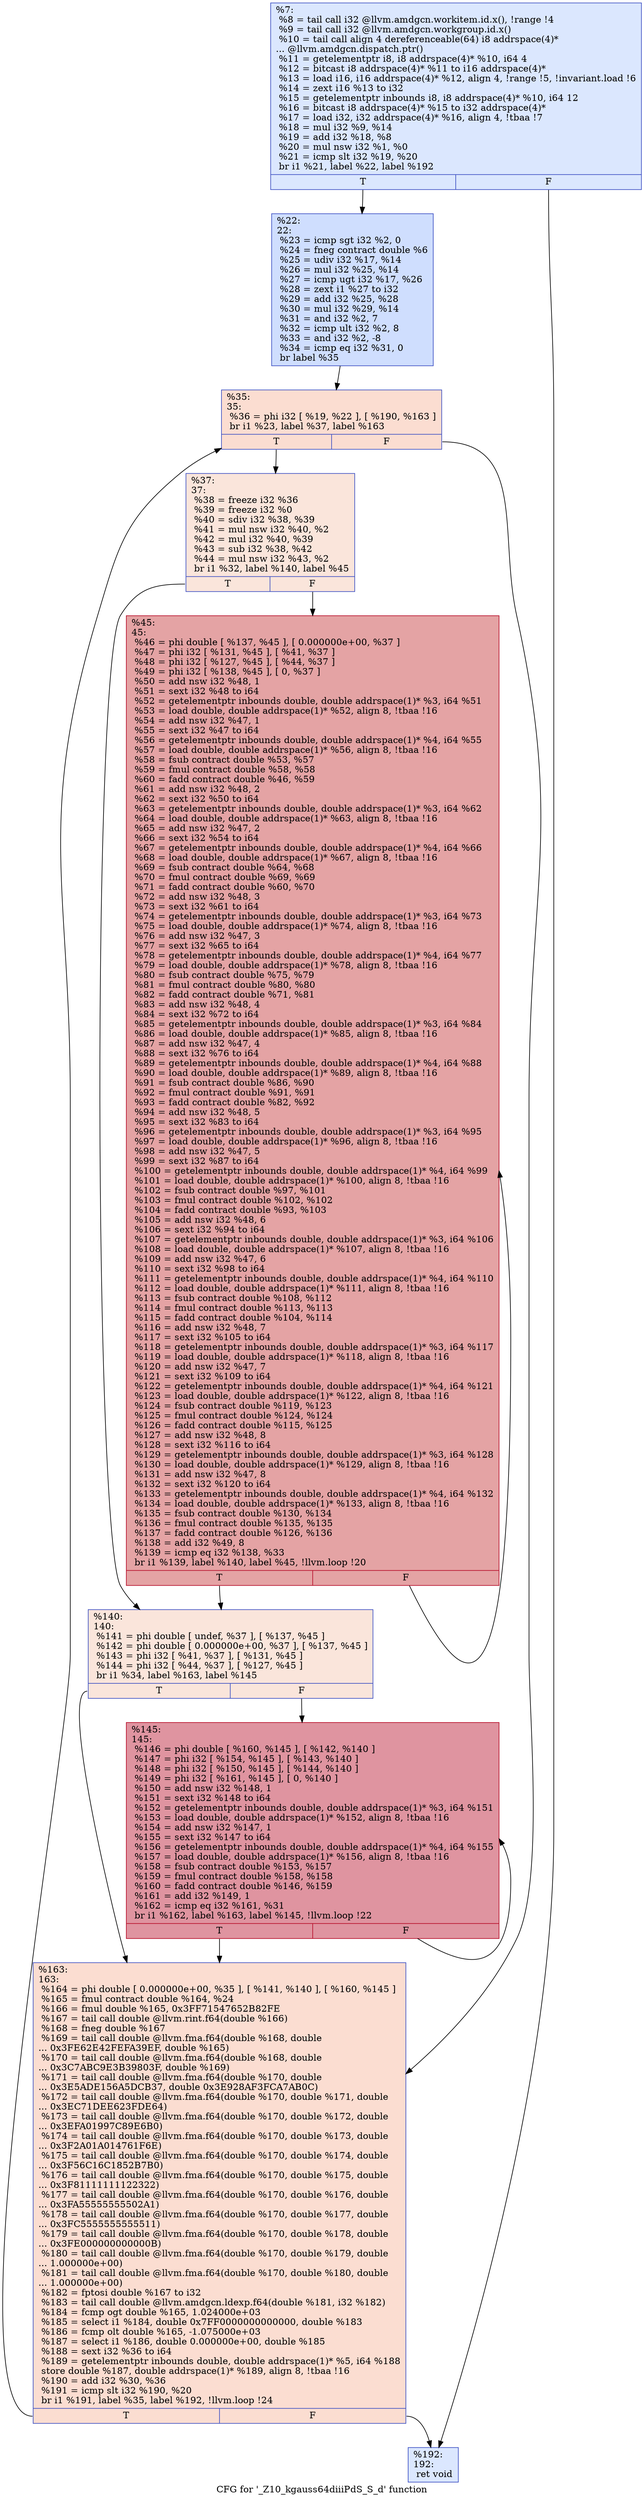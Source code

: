 digraph "CFG for '_Z10_kgauss64diiiPdS_S_d' function" {
	label="CFG for '_Z10_kgauss64diiiPdS_S_d' function";

	Node0x5e1d6a0 [shape=record,color="#3d50c3ff", style=filled, fillcolor="#aec9fc70",label="{%7:\l  %8 = tail call i32 @llvm.amdgcn.workitem.id.x(), !range !4\l  %9 = tail call i32 @llvm.amdgcn.workgroup.id.x()\l  %10 = tail call align 4 dereferenceable(64) i8 addrspace(4)*\l... @llvm.amdgcn.dispatch.ptr()\l  %11 = getelementptr i8, i8 addrspace(4)* %10, i64 4\l  %12 = bitcast i8 addrspace(4)* %11 to i16 addrspace(4)*\l  %13 = load i16, i16 addrspace(4)* %12, align 4, !range !5, !invariant.load !6\l  %14 = zext i16 %13 to i32\l  %15 = getelementptr inbounds i8, i8 addrspace(4)* %10, i64 12\l  %16 = bitcast i8 addrspace(4)* %15 to i32 addrspace(4)*\l  %17 = load i32, i32 addrspace(4)* %16, align 4, !tbaa !7\l  %18 = mul i32 %9, %14\l  %19 = add i32 %18, %8\l  %20 = mul nsw i32 %1, %0\l  %21 = icmp slt i32 %19, %20\l  br i1 %21, label %22, label %192\l|{<s0>T|<s1>F}}"];
	Node0x5e1d6a0:s0 -> Node0x5e1f970;
	Node0x5e1d6a0:s1 -> Node0x5e1fa00;
	Node0x5e1f970 [shape=record,color="#3d50c3ff", style=filled, fillcolor="#93b5fe70",label="{%22:\l22:                                               \l  %23 = icmp sgt i32 %2, 0\l  %24 = fneg contract double %6\l  %25 = udiv i32 %17, %14\l  %26 = mul i32 %25, %14\l  %27 = icmp ugt i32 %17, %26\l  %28 = zext i1 %27 to i32\l  %29 = add i32 %25, %28\l  %30 = mul i32 %29, %14\l  %31 = and i32 %2, 7\l  %32 = icmp ult i32 %2, 8\l  %33 = and i32 %2, -8\l  %34 = icmp eq i32 %31, 0\l  br label %35\l}"];
	Node0x5e1f970 -> Node0x5e1f570;
	Node0x5e1f570 [shape=record,color="#3d50c3ff", style=filled, fillcolor="#f7b39670",label="{%35:\l35:                                               \l  %36 = phi i32 [ %19, %22 ], [ %190, %163 ]\l  br i1 %23, label %37, label %163\l|{<s0>T|<s1>F}}"];
	Node0x5e1f570:s0 -> Node0x5e20580;
	Node0x5e1f570:s1 -> Node0x5e20440;
	Node0x5e20580 [shape=record,color="#3d50c3ff", style=filled, fillcolor="#f4c5ad70",label="{%37:\l37:                                               \l  %38 = freeze i32 %36\l  %39 = freeze i32 %0\l  %40 = sdiv i32 %38, %39\l  %41 = mul nsw i32 %40, %2\l  %42 = mul i32 %40, %39\l  %43 = sub i32 %38, %42\l  %44 = mul nsw i32 %43, %2\l  br i1 %32, label %140, label %45\l|{<s0>T|<s1>F}}"];
	Node0x5e20580:s0 -> Node0x5e20a70;
	Node0x5e20580:s1 -> Node0x5e20ac0;
	Node0x5e20ac0 [shape=record,color="#b70d28ff", style=filled, fillcolor="#c32e3170",label="{%45:\l45:                                               \l  %46 = phi double [ %137, %45 ], [ 0.000000e+00, %37 ]\l  %47 = phi i32 [ %131, %45 ], [ %41, %37 ]\l  %48 = phi i32 [ %127, %45 ], [ %44, %37 ]\l  %49 = phi i32 [ %138, %45 ], [ 0, %37 ]\l  %50 = add nsw i32 %48, 1\l  %51 = sext i32 %48 to i64\l  %52 = getelementptr inbounds double, double addrspace(1)* %3, i64 %51\l  %53 = load double, double addrspace(1)* %52, align 8, !tbaa !16\l  %54 = add nsw i32 %47, 1\l  %55 = sext i32 %47 to i64\l  %56 = getelementptr inbounds double, double addrspace(1)* %4, i64 %55\l  %57 = load double, double addrspace(1)* %56, align 8, !tbaa !16\l  %58 = fsub contract double %53, %57\l  %59 = fmul contract double %58, %58\l  %60 = fadd contract double %46, %59\l  %61 = add nsw i32 %48, 2\l  %62 = sext i32 %50 to i64\l  %63 = getelementptr inbounds double, double addrspace(1)* %3, i64 %62\l  %64 = load double, double addrspace(1)* %63, align 8, !tbaa !16\l  %65 = add nsw i32 %47, 2\l  %66 = sext i32 %54 to i64\l  %67 = getelementptr inbounds double, double addrspace(1)* %4, i64 %66\l  %68 = load double, double addrspace(1)* %67, align 8, !tbaa !16\l  %69 = fsub contract double %64, %68\l  %70 = fmul contract double %69, %69\l  %71 = fadd contract double %60, %70\l  %72 = add nsw i32 %48, 3\l  %73 = sext i32 %61 to i64\l  %74 = getelementptr inbounds double, double addrspace(1)* %3, i64 %73\l  %75 = load double, double addrspace(1)* %74, align 8, !tbaa !16\l  %76 = add nsw i32 %47, 3\l  %77 = sext i32 %65 to i64\l  %78 = getelementptr inbounds double, double addrspace(1)* %4, i64 %77\l  %79 = load double, double addrspace(1)* %78, align 8, !tbaa !16\l  %80 = fsub contract double %75, %79\l  %81 = fmul contract double %80, %80\l  %82 = fadd contract double %71, %81\l  %83 = add nsw i32 %48, 4\l  %84 = sext i32 %72 to i64\l  %85 = getelementptr inbounds double, double addrspace(1)* %3, i64 %84\l  %86 = load double, double addrspace(1)* %85, align 8, !tbaa !16\l  %87 = add nsw i32 %47, 4\l  %88 = sext i32 %76 to i64\l  %89 = getelementptr inbounds double, double addrspace(1)* %4, i64 %88\l  %90 = load double, double addrspace(1)* %89, align 8, !tbaa !16\l  %91 = fsub contract double %86, %90\l  %92 = fmul contract double %91, %91\l  %93 = fadd contract double %82, %92\l  %94 = add nsw i32 %48, 5\l  %95 = sext i32 %83 to i64\l  %96 = getelementptr inbounds double, double addrspace(1)* %3, i64 %95\l  %97 = load double, double addrspace(1)* %96, align 8, !tbaa !16\l  %98 = add nsw i32 %47, 5\l  %99 = sext i32 %87 to i64\l  %100 = getelementptr inbounds double, double addrspace(1)* %4, i64 %99\l  %101 = load double, double addrspace(1)* %100, align 8, !tbaa !16\l  %102 = fsub contract double %97, %101\l  %103 = fmul contract double %102, %102\l  %104 = fadd contract double %93, %103\l  %105 = add nsw i32 %48, 6\l  %106 = sext i32 %94 to i64\l  %107 = getelementptr inbounds double, double addrspace(1)* %3, i64 %106\l  %108 = load double, double addrspace(1)* %107, align 8, !tbaa !16\l  %109 = add nsw i32 %47, 6\l  %110 = sext i32 %98 to i64\l  %111 = getelementptr inbounds double, double addrspace(1)* %4, i64 %110\l  %112 = load double, double addrspace(1)* %111, align 8, !tbaa !16\l  %113 = fsub contract double %108, %112\l  %114 = fmul contract double %113, %113\l  %115 = fadd contract double %104, %114\l  %116 = add nsw i32 %48, 7\l  %117 = sext i32 %105 to i64\l  %118 = getelementptr inbounds double, double addrspace(1)* %3, i64 %117\l  %119 = load double, double addrspace(1)* %118, align 8, !tbaa !16\l  %120 = add nsw i32 %47, 7\l  %121 = sext i32 %109 to i64\l  %122 = getelementptr inbounds double, double addrspace(1)* %4, i64 %121\l  %123 = load double, double addrspace(1)* %122, align 8, !tbaa !16\l  %124 = fsub contract double %119, %123\l  %125 = fmul contract double %124, %124\l  %126 = fadd contract double %115, %125\l  %127 = add nsw i32 %48, 8\l  %128 = sext i32 %116 to i64\l  %129 = getelementptr inbounds double, double addrspace(1)* %3, i64 %128\l  %130 = load double, double addrspace(1)* %129, align 8, !tbaa !16\l  %131 = add nsw i32 %47, 8\l  %132 = sext i32 %120 to i64\l  %133 = getelementptr inbounds double, double addrspace(1)* %4, i64 %132\l  %134 = load double, double addrspace(1)* %133, align 8, !tbaa !16\l  %135 = fsub contract double %130, %134\l  %136 = fmul contract double %135, %135\l  %137 = fadd contract double %126, %136\l  %138 = add i32 %49, 8\l  %139 = icmp eq i32 %138, %33\l  br i1 %139, label %140, label %45, !llvm.loop !20\l|{<s0>T|<s1>F}}"];
	Node0x5e20ac0:s0 -> Node0x5e20a70;
	Node0x5e20ac0:s1 -> Node0x5e20ac0;
	Node0x5e20a70 [shape=record,color="#3d50c3ff", style=filled, fillcolor="#f4c5ad70",label="{%140:\l140:                                              \l  %141 = phi double [ undef, %37 ], [ %137, %45 ]\l  %142 = phi double [ 0.000000e+00, %37 ], [ %137, %45 ]\l  %143 = phi i32 [ %41, %37 ], [ %131, %45 ]\l  %144 = phi i32 [ %44, %37 ], [ %127, %45 ]\l  br i1 %34, label %163, label %145\l|{<s0>T|<s1>F}}"];
	Node0x5e20a70:s0 -> Node0x5e20440;
	Node0x5e20a70:s1 -> Node0x5e260a0;
	Node0x5e260a0 [shape=record,color="#b70d28ff", style=filled, fillcolor="#b70d2870",label="{%145:\l145:                                              \l  %146 = phi double [ %160, %145 ], [ %142, %140 ]\l  %147 = phi i32 [ %154, %145 ], [ %143, %140 ]\l  %148 = phi i32 [ %150, %145 ], [ %144, %140 ]\l  %149 = phi i32 [ %161, %145 ], [ 0, %140 ]\l  %150 = add nsw i32 %148, 1\l  %151 = sext i32 %148 to i64\l  %152 = getelementptr inbounds double, double addrspace(1)* %3, i64 %151\l  %153 = load double, double addrspace(1)* %152, align 8, !tbaa !16\l  %154 = add nsw i32 %147, 1\l  %155 = sext i32 %147 to i64\l  %156 = getelementptr inbounds double, double addrspace(1)* %4, i64 %155\l  %157 = load double, double addrspace(1)* %156, align 8, !tbaa !16\l  %158 = fsub contract double %153, %157\l  %159 = fmul contract double %158, %158\l  %160 = fadd contract double %146, %159\l  %161 = add i32 %149, 1\l  %162 = icmp eq i32 %161, %31\l  br i1 %162, label %163, label %145, !llvm.loop !22\l|{<s0>T|<s1>F}}"];
	Node0x5e260a0:s0 -> Node0x5e20440;
	Node0x5e260a0:s1 -> Node0x5e260a0;
	Node0x5e20440 [shape=record,color="#3d50c3ff", style=filled, fillcolor="#f7b39670",label="{%163:\l163:                                              \l  %164 = phi double [ 0.000000e+00, %35 ], [ %141, %140 ], [ %160, %145 ]\l  %165 = fmul contract double %164, %24\l  %166 = fmul double %165, 0x3FF71547652B82FE\l  %167 = tail call double @llvm.rint.f64(double %166)\l  %168 = fneg double %167\l  %169 = tail call double @llvm.fma.f64(double %168, double\l... 0x3FE62E42FEFA39EF, double %165)\l  %170 = tail call double @llvm.fma.f64(double %168, double\l... 0x3C7ABC9E3B39803F, double %169)\l  %171 = tail call double @llvm.fma.f64(double %170, double\l... 0x3E5ADE156A5DCB37, double 0x3E928AF3FCA7AB0C)\l  %172 = tail call double @llvm.fma.f64(double %170, double %171, double\l... 0x3EC71DEE623FDE64)\l  %173 = tail call double @llvm.fma.f64(double %170, double %172, double\l... 0x3EFA01997C89E6B0)\l  %174 = tail call double @llvm.fma.f64(double %170, double %173, double\l... 0x3F2A01A014761F6E)\l  %175 = tail call double @llvm.fma.f64(double %170, double %174, double\l... 0x3F56C16C1852B7B0)\l  %176 = tail call double @llvm.fma.f64(double %170, double %175, double\l... 0x3F81111111122322)\l  %177 = tail call double @llvm.fma.f64(double %170, double %176, double\l... 0x3FA55555555502A1)\l  %178 = tail call double @llvm.fma.f64(double %170, double %177, double\l... 0x3FC5555555555511)\l  %179 = tail call double @llvm.fma.f64(double %170, double %178, double\l... 0x3FE000000000000B)\l  %180 = tail call double @llvm.fma.f64(double %170, double %179, double\l... 1.000000e+00)\l  %181 = tail call double @llvm.fma.f64(double %170, double %180, double\l... 1.000000e+00)\l  %182 = fptosi double %167 to i32\l  %183 = tail call double @llvm.amdgcn.ldexp.f64(double %181, i32 %182)\l  %184 = fcmp ogt double %165, 1.024000e+03\l  %185 = select i1 %184, double 0x7FF0000000000000, double %183\l  %186 = fcmp olt double %165, -1.075000e+03\l  %187 = select i1 %186, double 0.000000e+00, double %185\l  %188 = sext i32 %36 to i64\l  %189 = getelementptr inbounds double, double addrspace(1)* %5, i64 %188\l  store double %187, double addrspace(1)* %189, align 8, !tbaa !16\l  %190 = add i32 %30, %36\l  %191 = icmp slt i32 %190, %20\l  br i1 %191, label %35, label %192, !llvm.loop !24\l|{<s0>T|<s1>F}}"];
	Node0x5e20440:s0 -> Node0x5e1f570;
	Node0x5e20440:s1 -> Node0x5e1fa00;
	Node0x5e1fa00 [shape=record,color="#3d50c3ff", style=filled, fillcolor="#aec9fc70",label="{%192:\l192:                                              \l  ret void\l}"];
}
